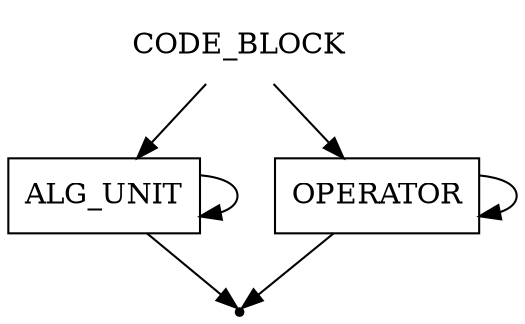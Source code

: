 digraph CODE_BLOCK {
    start [label=CODE_BLOCK shape=plaintext]
    alg_unit [label=ALG_UNIT shape=box]
    operator [label=OPERATOR shape=box]
    end [label="" shape=point]

    start -> alg_unit
    start -> operator
    alg_unit -> alg_unit
    operator -> operator
    alg_unit -> end
    operator -> end
}